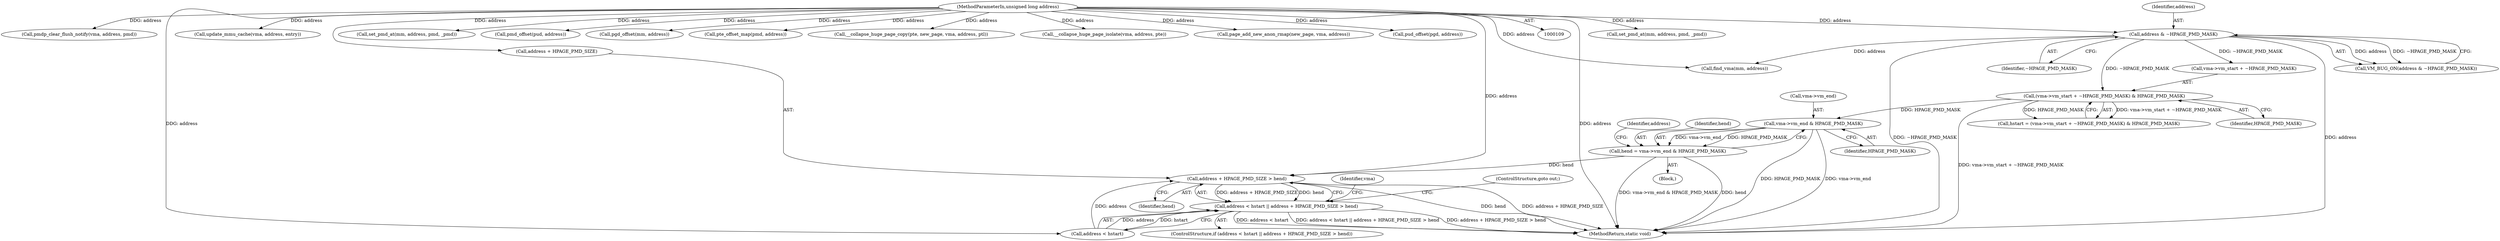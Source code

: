 digraph "0_linux_78f11a255749d09025f54d4e2df4fbcb031530e2@pointer" {
"1000183" [label="(Call,vma->vm_end & HPAGE_PMD_MASK)"];
"1000174" [label="(Call,(vma->vm_start + ~HPAGE_PMD_MASK) & HPAGE_PMD_MASK)"];
"1000128" [label="(Call,address & ~HPAGE_PMD_MASK)"];
"1000111" [label="(MethodParameterIn,unsigned long address)"];
"1000181" [label="(Call,hend = vma->vm_end & HPAGE_PMD_MASK)"];
"1000193" [label="(Call,address + HPAGE_PMD_SIZE > hend)"];
"1000189" [label="(Call,address < hstart || address + HPAGE_PMD_SIZE > hend)"];
"1000130" [label="(Identifier,~HPAGE_PMD_MASK)"];
"1000189" [label="(Call,address < hstart || address + HPAGE_PMD_SIZE > hend)"];
"1000184" [label="(Call,vma->vm_end)"];
"1000111" [label="(MethodParameterIn,unsigned long address)"];
"1000182" [label="(Identifier,hend)"];
"1000197" [label="(Identifier,hend)"];
"1000333" [label="(Call,set_pmd_at(mm, address, pmd, _pmd))"];
"1000297" [label="(Call,pmdp_clear_flush_notify(vma, address, pmd))"];
"1000115" [label="(Block,)"];
"1000180" [label="(Identifier,HPAGE_PMD_MASK)"];
"1000194" [label="(Call,address + HPAGE_PMD_SIZE)"];
"1000127" [label="(Call,VM_BUG_ON(address & ~HPAGE_PMD_MASK))"];
"1000205" [label="(Identifier,vma)"];
"1000174" [label="(Call,(vma->vm_start + ~HPAGE_PMD_MASK) & HPAGE_PMD_MASK)"];
"1000413" [label="(Call,update_mmu_cache(vma, address, entry))"];
"1000193" [label="(Call,address + HPAGE_PMD_SIZE > hend)"];
"1000191" [label="(Identifier,address)"];
"1000129" [label="(Identifier,address)"];
"1000190" [label="(Call,address < hstart)"];
"1000408" [label="(Call,set_pmd_at(mm, address, pmd, _pmd))"];
"1000187" [label="(Identifier,HPAGE_PMD_MASK)"];
"1000263" [label="(Call,pmd_offset(pud, address))"];
"1000241" [label="(Call,pgd_offset(mm, address))"];
"1000128" [label="(Call,address & ~HPAGE_PMD_MASK)"];
"1000282" [label="(Call,pte_offset_map(pmd, address))"];
"1000175" [label="(Call,vma->vm_start + ~HPAGE_PMD_MASK)"];
"1000172" [label="(Call,hstart = (vma->vm_start + ~HPAGE_PMD_MASK) & HPAGE_PMD_MASK)"];
"1000352" [label="(Call,__collapse_huge_page_copy(pte, new_page, vma, address, ptl))"];
"1000198" [label="(ControlStructure,goto out;)"];
"1000183" [label="(Call,vma->vm_end & HPAGE_PMD_MASK)"];
"1000310" [label="(Call,__collapse_huge_page_isolate(vma, address, pte))"];
"1000181" [label="(Call,hend = vma->vm_end & HPAGE_PMD_MASK)"];
"1000404" [label="(Call,page_add_new_anon_rmap(new_page, vma, address))"];
"1000252" [label="(Call,pud_offset(pgd, address))"];
"1000169" [label="(Call,find_vma(mm, address))"];
"1000448" [label="(MethodReturn,static void)"];
"1000188" [label="(ControlStructure,if (address < hstart || address + HPAGE_PMD_SIZE > hend))"];
"1000183" -> "1000181"  [label="AST: "];
"1000183" -> "1000187"  [label="CFG: "];
"1000184" -> "1000183"  [label="AST: "];
"1000187" -> "1000183"  [label="AST: "];
"1000181" -> "1000183"  [label="CFG: "];
"1000183" -> "1000448"  [label="DDG: HPAGE_PMD_MASK"];
"1000183" -> "1000448"  [label="DDG: vma->vm_end"];
"1000183" -> "1000181"  [label="DDG: vma->vm_end"];
"1000183" -> "1000181"  [label="DDG: HPAGE_PMD_MASK"];
"1000174" -> "1000183"  [label="DDG: HPAGE_PMD_MASK"];
"1000174" -> "1000172"  [label="AST: "];
"1000174" -> "1000180"  [label="CFG: "];
"1000175" -> "1000174"  [label="AST: "];
"1000180" -> "1000174"  [label="AST: "];
"1000172" -> "1000174"  [label="CFG: "];
"1000174" -> "1000448"  [label="DDG: vma->vm_start + ~HPAGE_PMD_MASK"];
"1000174" -> "1000172"  [label="DDG: vma->vm_start + ~HPAGE_PMD_MASK"];
"1000174" -> "1000172"  [label="DDG: HPAGE_PMD_MASK"];
"1000128" -> "1000174"  [label="DDG: ~HPAGE_PMD_MASK"];
"1000128" -> "1000127"  [label="AST: "];
"1000128" -> "1000130"  [label="CFG: "];
"1000129" -> "1000128"  [label="AST: "];
"1000130" -> "1000128"  [label="AST: "];
"1000127" -> "1000128"  [label="CFG: "];
"1000128" -> "1000448"  [label="DDG: ~HPAGE_PMD_MASK"];
"1000128" -> "1000448"  [label="DDG: address"];
"1000128" -> "1000127"  [label="DDG: address"];
"1000128" -> "1000127"  [label="DDG: ~HPAGE_PMD_MASK"];
"1000111" -> "1000128"  [label="DDG: address"];
"1000128" -> "1000169"  [label="DDG: address"];
"1000128" -> "1000175"  [label="DDG: ~HPAGE_PMD_MASK"];
"1000111" -> "1000109"  [label="AST: "];
"1000111" -> "1000448"  [label="DDG: address"];
"1000111" -> "1000169"  [label="DDG: address"];
"1000111" -> "1000190"  [label="DDG: address"];
"1000111" -> "1000193"  [label="DDG: address"];
"1000111" -> "1000194"  [label="DDG: address"];
"1000111" -> "1000241"  [label="DDG: address"];
"1000111" -> "1000252"  [label="DDG: address"];
"1000111" -> "1000263"  [label="DDG: address"];
"1000111" -> "1000282"  [label="DDG: address"];
"1000111" -> "1000297"  [label="DDG: address"];
"1000111" -> "1000310"  [label="DDG: address"];
"1000111" -> "1000333"  [label="DDG: address"];
"1000111" -> "1000352"  [label="DDG: address"];
"1000111" -> "1000404"  [label="DDG: address"];
"1000111" -> "1000408"  [label="DDG: address"];
"1000111" -> "1000413"  [label="DDG: address"];
"1000181" -> "1000115"  [label="AST: "];
"1000182" -> "1000181"  [label="AST: "];
"1000191" -> "1000181"  [label="CFG: "];
"1000181" -> "1000448"  [label="DDG: hend"];
"1000181" -> "1000448"  [label="DDG: vma->vm_end & HPAGE_PMD_MASK"];
"1000181" -> "1000193"  [label="DDG: hend"];
"1000193" -> "1000189"  [label="AST: "];
"1000193" -> "1000197"  [label="CFG: "];
"1000194" -> "1000193"  [label="AST: "];
"1000197" -> "1000193"  [label="AST: "];
"1000189" -> "1000193"  [label="CFG: "];
"1000193" -> "1000448"  [label="DDG: address + HPAGE_PMD_SIZE"];
"1000193" -> "1000448"  [label="DDG: hend"];
"1000193" -> "1000189"  [label="DDG: address + HPAGE_PMD_SIZE"];
"1000193" -> "1000189"  [label="DDG: hend"];
"1000190" -> "1000193"  [label="DDG: address"];
"1000189" -> "1000188"  [label="AST: "];
"1000189" -> "1000190"  [label="CFG: "];
"1000190" -> "1000189"  [label="AST: "];
"1000198" -> "1000189"  [label="CFG: "];
"1000205" -> "1000189"  [label="CFG: "];
"1000189" -> "1000448"  [label="DDG: address < hstart"];
"1000189" -> "1000448"  [label="DDG: address < hstart || address + HPAGE_PMD_SIZE > hend"];
"1000189" -> "1000448"  [label="DDG: address + HPAGE_PMD_SIZE > hend"];
"1000190" -> "1000189"  [label="DDG: address"];
"1000190" -> "1000189"  [label="DDG: hstart"];
}
